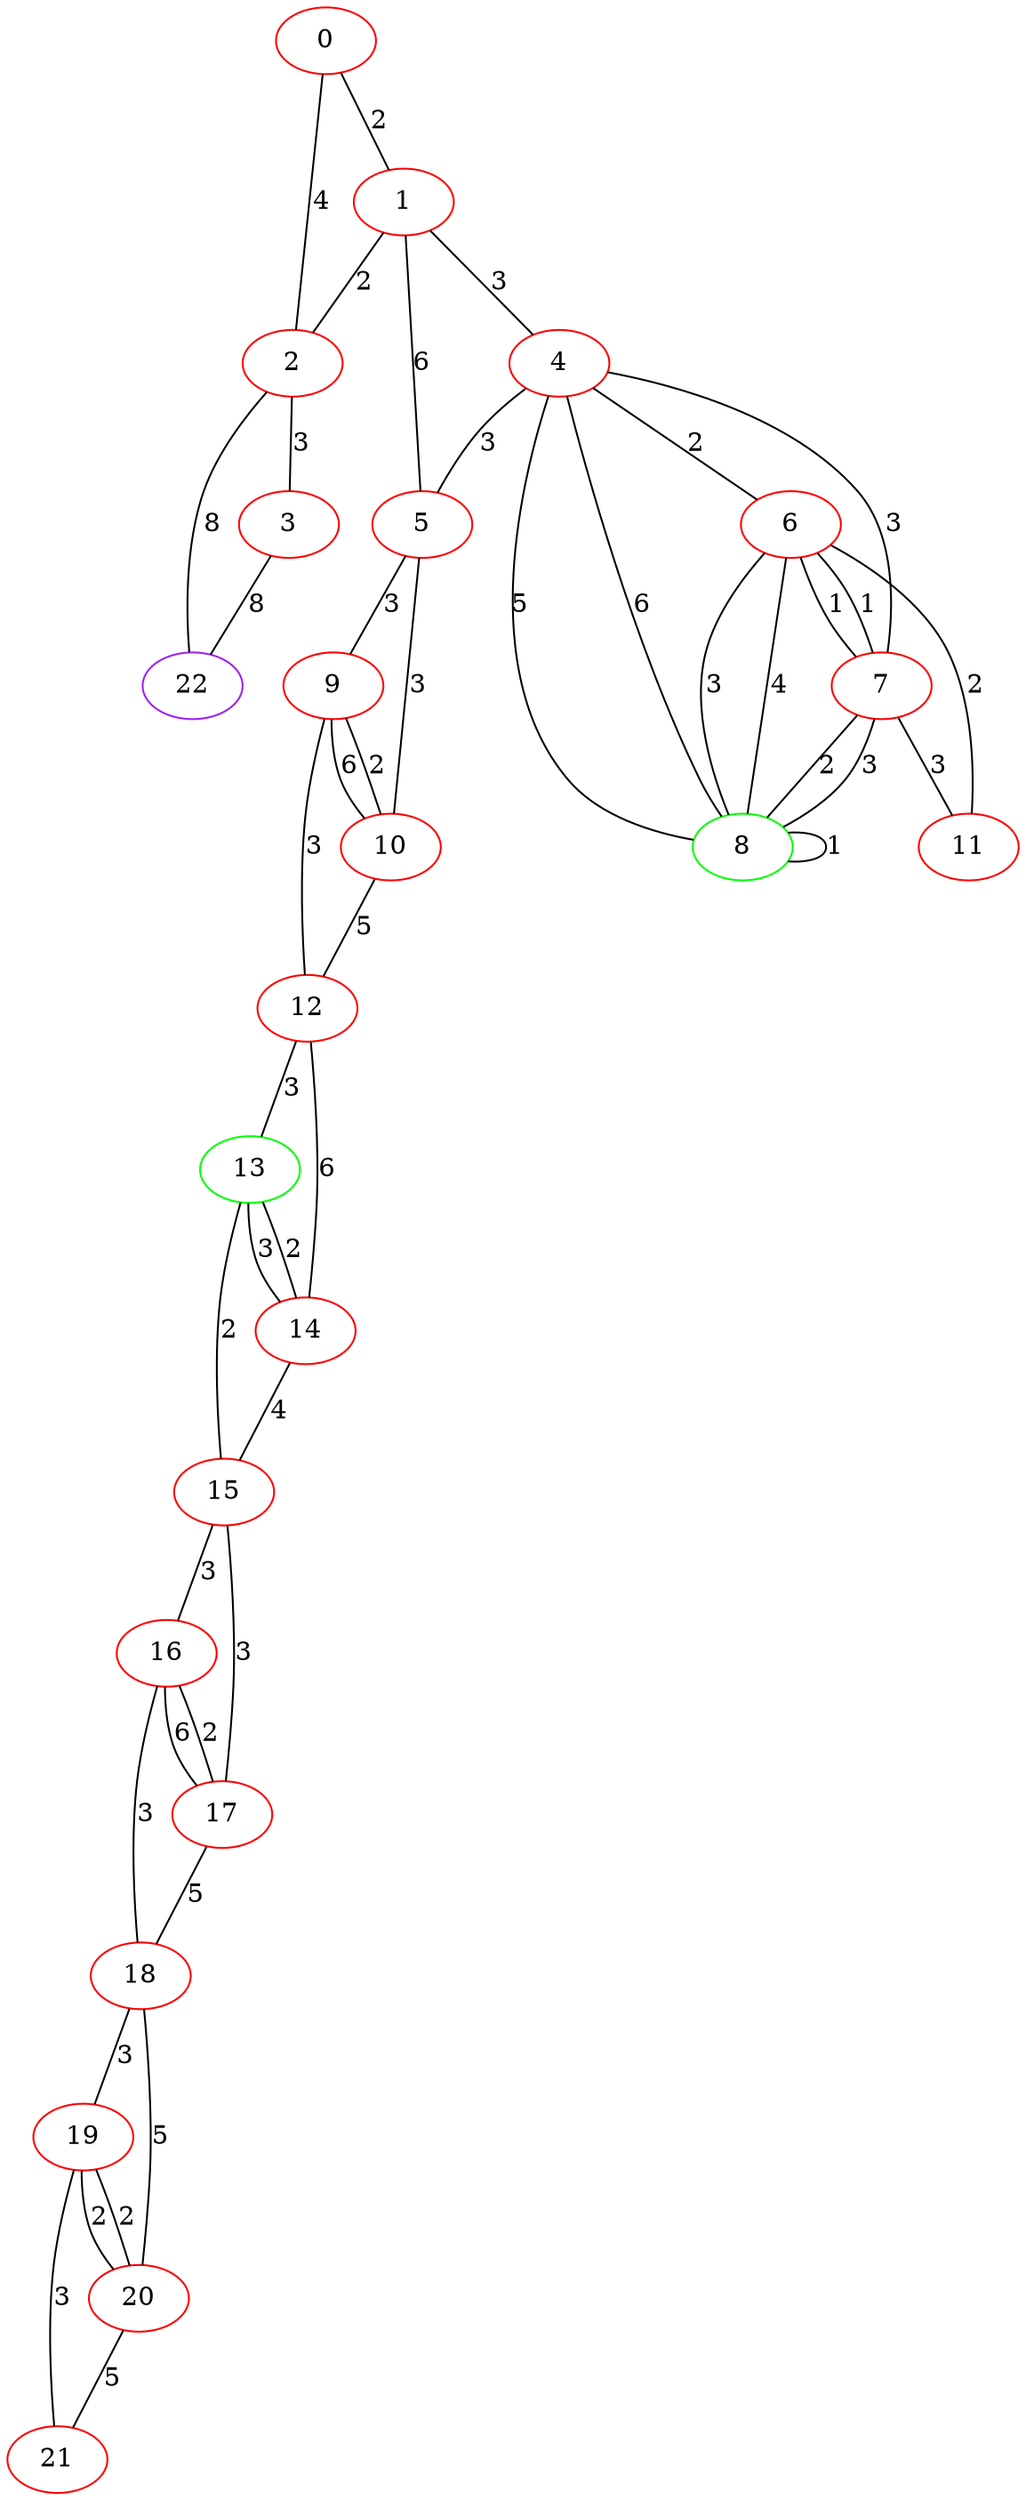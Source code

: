 graph "" {
0 [color=red, weight=1];
1 [color=red, weight=1];
2 [color=red, weight=1];
3 [color=red, weight=1];
4 [color=red, weight=1];
5 [color=red, weight=1];
6 [color=red, weight=1];
7 [color=red, weight=1];
8 [color=green, weight=2];
9 [color=red, weight=1];
10 [color=red, weight=1];
11 [color=red, weight=1];
12 [color=red, weight=1];
13 [color=green, weight=2];
14 [color=red, weight=1];
15 [color=red, weight=1];
16 [color=red, weight=1];
17 [color=red, weight=1];
18 [color=red, weight=1];
19 [color=red, weight=1];
20 [color=red, weight=1];
21 [color=red, weight=1];
22 [color=purple, weight=4];
0 -- 1  [key=0, label=2];
0 -- 2  [key=0, label=4];
1 -- 2  [key=0, label=2];
1 -- 4  [key=0, label=3];
1 -- 5  [key=0, label=6];
2 -- 3  [key=0, label=3];
2 -- 22  [key=0, label=8];
3 -- 22  [key=0, label=8];
4 -- 8  [key=0, label=5];
4 -- 8  [key=1, label=6];
4 -- 5  [key=0, label=3];
4 -- 6  [key=0, label=2];
4 -- 7  [key=0, label=3];
5 -- 9  [key=0, label=3];
5 -- 10  [key=0, label=3];
6 -- 8  [key=0, label=3];
6 -- 8  [key=1, label=4];
6 -- 11  [key=0, label=2];
6 -- 7  [key=0, label=1];
6 -- 7  [key=1, label=1];
7 -- 8  [key=0, label=2];
7 -- 8  [key=1, label=3];
7 -- 11  [key=0, label=3];
8 -- 8  [key=0, label=1];
9 -- 10  [key=0, label=6];
9 -- 10  [key=1, label=2];
9 -- 12  [key=0, label=3];
10 -- 12  [key=0, label=5];
12 -- 13  [key=0, label=3];
12 -- 14  [key=0, label=6];
13 -- 14  [key=0, label=3];
13 -- 14  [key=1, label=2];
13 -- 15  [key=0, label=2];
14 -- 15  [key=0, label=4];
15 -- 16  [key=0, label=3];
15 -- 17  [key=0, label=3];
16 -- 17  [key=0, label=6];
16 -- 17  [key=1, label=2];
16 -- 18  [key=0, label=3];
17 -- 18  [key=0, label=5];
18 -- 19  [key=0, label=3];
18 -- 20  [key=0, label=5];
19 -- 20  [key=0, label=2];
19 -- 20  [key=1, label=2];
19 -- 21  [key=0, label=3];
20 -- 21  [key=0, label=5];
}
